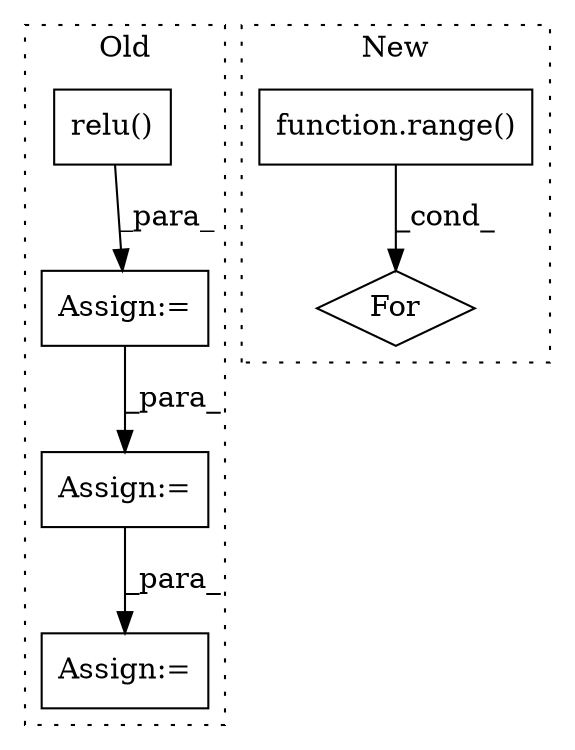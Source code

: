 digraph G {
subgraph cluster0 {
1 [label="relu()" a="75" s="7554,7565" l="7,1" shape="box"];
4 [label="Assign:=" a="68" s="7726" l="3" shape="box"];
5 [label="Assign:=" a="68" s="7580" l="3" shape="box"];
6 [label="Assign:=" a="68" s="7807" l="4" shape="box"];
label = "Old";
style="dotted";
}
subgraph cluster1 {
2 [label="function.range()" a="75" s="8038,8064" l="6,1" shape="box"];
3 [label="For" a="107" s="8029,8065" l="4,18" shape="diamond"];
label = "New";
style="dotted";
}
1 -> 5 [label="_para_"];
2 -> 3 [label="_cond_"];
4 -> 6 [label="_para_"];
5 -> 4 [label="_para_"];
}